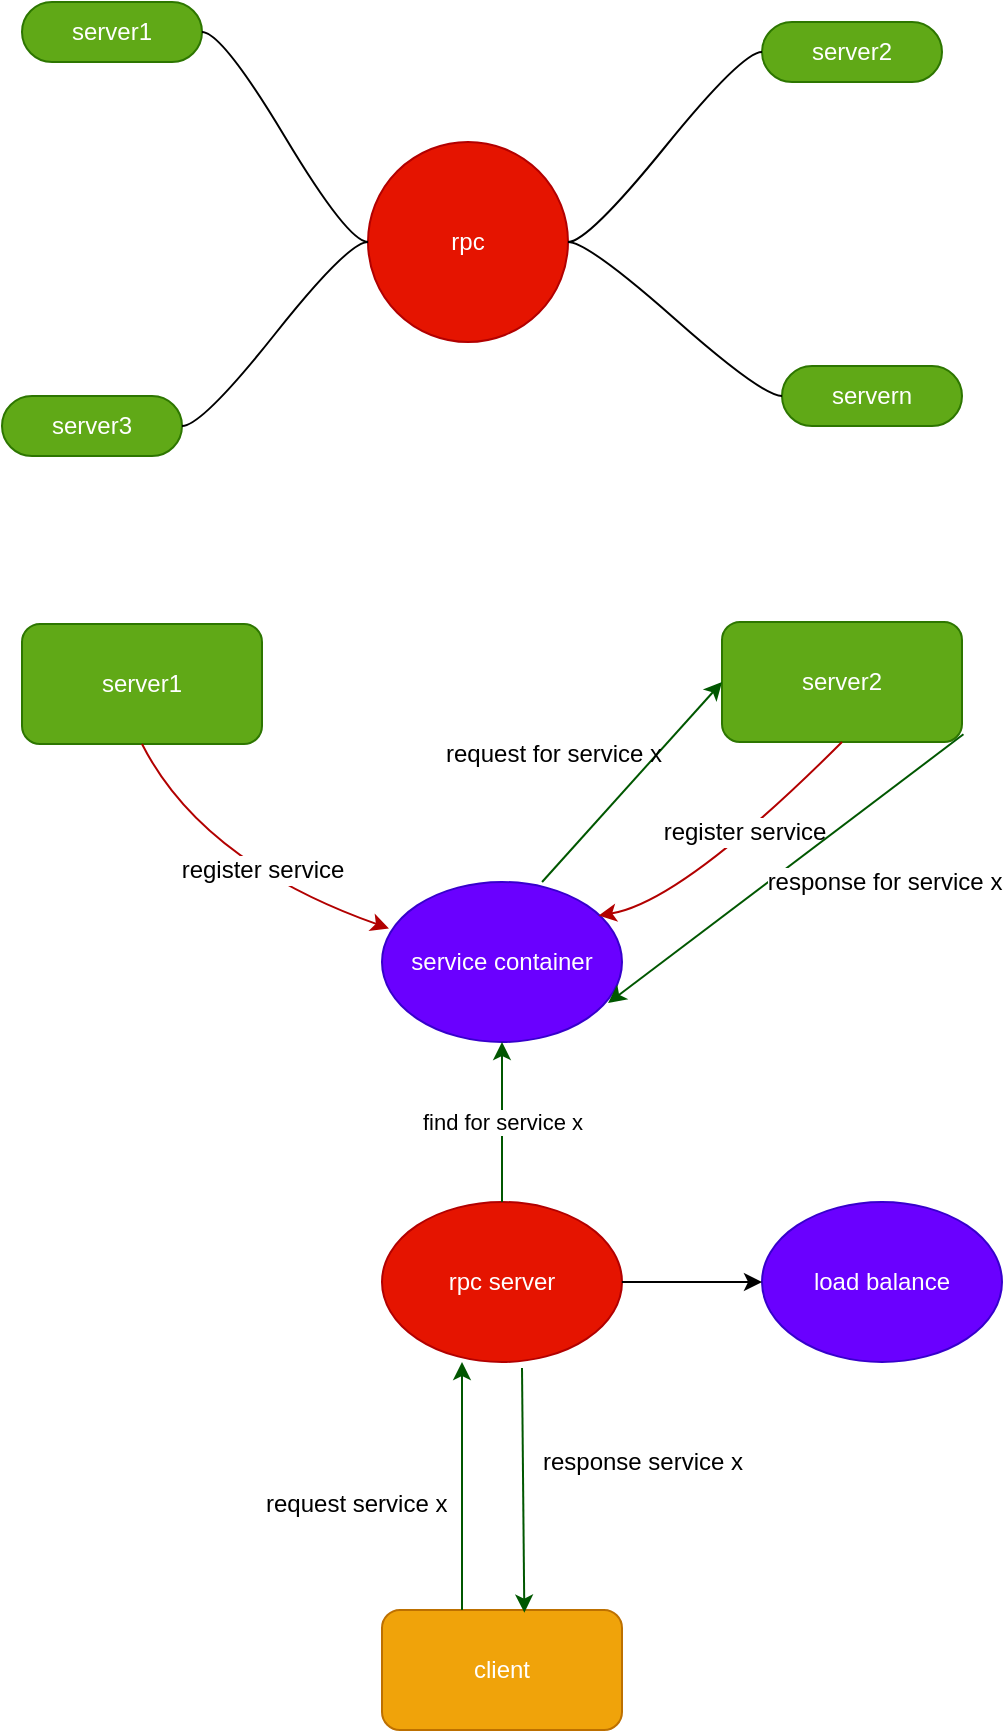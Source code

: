 <mxfile version="10.6.2" type="github"><diagram id="DMUPCsf0PYZmdhIvAWv-" name="Page-1"><mxGraphModel dx="948" dy="558" grid="1" gridSize="10" guides="1" tooltips="1" connect="1" arrows="1" fold="1" page="1" pageScale="1" pageWidth="827" pageHeight="1169" math="0" shadow="0"><root><mxCell id="0"/><mxCell id="1" parent="0"/><mxCell id="HVDgVYyzhCiEWRhVNMvn-1" value="rpc" style="ellipse;whiteSpace=wrap;html=1;aspect=fixed;fillColor=#e51400;strokeColor=#B20000;fontColor=#ffffff;" vertex="1" parent="1"><mxGeometry x="313" y="220" width="100" height="100" as="geometry"/></mxCell><mxCell id="HVDgVYyzhCiEWRhVNMvn-2" value="server2" style="whiteSpace=wrap;html=1;rounded=1;arcSize=50;align=center;verticalAlign=middle;container=1;recursiveResize=0;strokeWidth=1;autosize=1;spacing=4;treeFolding=1;fillColor=#60a917;strokeColor=#2D7600;fontColor=#ffffff;" vertex="1" collapsed="1" parent="1"><mxGeometry x="510" y="160" width="90" height="30" as="geometry"/></mxCell><mxCell id="HVDgVYyzhCiEWRhVNMvn-3" value="" style="edgeStyle=entityRelationEdgeStyle;startArrow=none;endArrow=none;segment=10;curved=1;" edge="1" target="HVDgVYyzhCiEWRhVNMvn-2" parent="1" source="HVDgVYyzhCiEWRhVNMvn-1"><mxGeometry relative="1" as="geometry"><mxPoint x="460" y="190" as="sourcePoint"/></mxGeometry></mxCell><mxCell id="HVDgVYyzhCiEWRhVNMvn-4" value="servern" style="whiteSpace=wrap;html=1;rounded=1;arcSize=50;align=center;verticalAlign=middle;container=1;recursiveResize=0;strokeWidth=1;autosize=1;spacing=4;treeFolding=1;fillColor=#60a917;strokeColor=#2D7600;fontColor=#ffffff;" vertex="1" parent="1"><mxGeometry x="520" y="332" width="90" height="30" as="geometry"/></mxCell><mxCell id="HVDgVYyzhCiEWRhVNMvn-5" value="" style="edgeStyle=entityRelationEdgeStyle;startArrow=none;endArrow=none;segment=10;curved=1;" edge="1" target="HVDgVYyzhCiEWRhVNMvn-4" parent="1" source="HVDgVYyzhCiEWRhVNMvn-1"><mxGeometry relative="1" as="geometry"><mxPoint x="444.6" y="369.8" as="sourcePoint"/></mxGeometry></mxCell><mxCell id="HVDgVYyzhCiEWRhVNMvn-6" value="server1" style="whiteSpace=wrap;html=1;rounded=1;arcSize=50;align=center;verticalAlign=middle;container=1;recursiveResize=0;strokeWidth=1;autosize=1;spacing=4;treeFolding=1;fillColor=#60a917;strokeColor=#2D7600;fontColor=#ffffff;" vertex="1" parent="1"><mxGeometry x="140" y="150" width="90" height="30" as="geometry"/></mxCell><mxCell id="HVDgVYyzhCiEWRhVNMvn-7" value="" style="edgeStyle=entityRelationEdgeStyle;startArrow=none;endArrow=none;segment=10;curved=1;" edge="1" target="HVDgVYyzhCiEWRhVNMvn-6" parent="1" source="HVDgVYyzhCiEWRhVNMvn-1"><mxGeometry relative="1" as="geometry"><mxPoint x="300" y="220" as="sourcePoint"/></mxGeometry></mxCell><mxCell id="HVDgVYyzhCiEWRhVNMvn-8" value="server3" style="whiteSpace=wrap;html=1;rounded=1;arcSize=50;align=center;verticalAlign=middle;container=1;recursiveResize=0;strokeWidth=1;autosize=1;spacing=4;treeFolding=1;fillColor=#60a917;strokeColor=#2D7600;fontColor=#ffffff;" vertex="1" parent="1"><mxGeometry x="130" y="347" width="90" height="30" as="geometry"/></mxCell><mxCell id="HVDgVYyzhCiEWRhVNMvn-9" value="" style="edgeStyle=entityRelationEdgeStyle;startArrow=none;endArrow=none;segment=10;curved=1;" edge="1" target="HVDgVYyzhCiEWRhVNMvn-8" parent="1" source="HVDgVYyzhCiEWRhVNMvn-1"><mxGeometry relative="1" as="geometry"><mxPoint x="128" y="410" as="sourcePoint"/></mxGeometry></mxCell><mxCell id="HVDgVYyzhCiEWRhVNMvn-19" value="server1" style="rounded=1;whiteSpace=wrap;html=1;strokeWidth=1;fillColor=#60a917;strokeColor=#2D7600;fontColor=#ffffff;" vertex="1" parent="1"><mxGeometry x="140" y="461" width="120" height="60" as="geometry"/></mxCell><mxCell id="HVDgVYyzhCiEWRhVNMvn-20" value="server2" style="rounded=1;whiteSpace=wrap;html=1;strokeWidth=1;fillColor=#60a917;strokeColor=#2D7600;fontColor=#ffffff;" vertex="1" parent="1"><mxGeometry x="490" y="460" width="120" height="60" as="geometry"/></mxCell><mxCell id="HVDgVYyzhCiEWRhVNMvn-21" value="rpc server" style="ellipse;whiteSpace=wrap;html=1;strokeWidth=1;fillColor=#e51400;strokeColor=#B20000;fontColor=#ffffff;" vertex="1" parent="1"><mxGeometry x="320" y="750" width="120" height="80" as="geometry"/></mxCell><mxCell id="HVDgVYyzhCiEWRhVNMvn-22" value="client" style="rounded=1;whiteSpace=wrap;html=1;strokeWidth=1;fillColor=#f0a30a;strokeColor=#BD7000;fontColor=#ffffff;" vertex="1" parent="1"><mxGeometry x="320" y="954" width="120" height="60" as="geometry"/></mxCell><mxCell id="HVDgVYyzhCiEWRhVNMvn-23" value="service container" style="ellipse;whiteSpace=wrap;html=1;strokeWidth=1;fillColor=#6a00ff;strokeColor=#3700CC;fontColor=#ffffff;" vertex="1" parent="1"><mxGeometry x="320" y="590" width="120" height="80" as="geometry"/></mxCell><mxCell id="HVDgVYyzhCiEWRhVNMvn-24" value="" style="curved=1;endArrow=classic;html=1;exitX=0.5;exitY=1;exitDx=0;exitDy=0;entryX=0.029;entryY=0.29;entryDx=0;entryDy=0;entryPerimeter=0;fillColor=#e51400;strokeColor=#B20000;" edge="1" parent="1" source="HVDgVYyzhCiEWRhVNMvn-19" target="HVDgVYyzhCiEWRhVNMvn-23"><mxGeometry width="50" height="50" relative="1" as="geometry"><mxPoint x="170" y="610" as="sourcePoint"/><mxPoint x="209" y="630" as="targetPoint"/><Array as="points"><mxPoint x="230" y="580"/></Array></mxGeometry></mxCell><mxCell id="HVDgVYyzhCiEWRhVNMvn-27" value="register service" style="text;html=1;resizable=0;points=[];align=center;verticalAlign=middle;labelBackgroundColor=#ffffff;" vertex="1" connectable="0" parent="HVDgVYyzhCiEWRhVNMvn-24"><mxGeometry x="0.154" y="6" relative="1" as="geometry"><mxPoint as="offset"/></mxGeometry></mxCell><mxCell id="HVDgVYyzhCiEWRhVNMvn-25" value="" style="curved=1;endArrow=classic;html=1;exitX=0.5;exitY=1;exitDx=0;exitDy=0;entryX=0.902;entryY=0.21;entryDx=0;entryDy=0;entryPerimeter=0;fillColor=#e51400;strokeColor=#B20000;" edge="1" parent="1" source="HVDgVYyzhCiEWRhVNMvn-20" target="HVDgVYyzhCiEWRhVNMvn-23"><mxGeometry width="50" height="50" relative="1" as="geometry"><mxPoint x="430" y="610" as="sourcePoint"/><mxPoint x="540" y="600" as="targetPoint"/><Array as="points"><mxPoint x="470" y="600"/></Array></mxGeometry></mxCell><mxCell id="HVDgVYyzhCiEWRhVNMvn-26" value="register service" style="text;html=1;resizable=0;points=[];align=center;verticalAlign=middle;labelBackgroundColor=#ffffff;" vertex="1" connectable="0" parent="HVDgVYyzhCiEWRhVNMvn-25"><mxGeometry x="-0.145" y="-3" relative="1" as="geometry"><mxPoint as="offset"/></mxGeometry></mxCell><mxCell id="HVDgVYyzhCiEWRhVNMvn-28" value="" style="endArrow=classic;html=1;exitX=0.5;exitY=0;exitDx=0;exitDy=0;fillColor=#008a00;strokeColor=#005700;" edge="1" parent="1"><mxGeometry width="50" height="50" relative="1" as="geometry"><mxPoint x="360" y="954" as="sourcePoint"/><mxPoint x="360" y="830" as="targetPoint"/></mxGeometry></mxCell><mxCell id="HVDgVYyzhCiEWRhVNMvn-29" value="request service x" style="text;html=1;resizable=0;points=[];autosize=1;align=left;verticalAlign=top;spacingTop=-4;" vertex="1" parent="1"><mxGeometry x="260" y="891" width="140" height="10" as="geometry"/></mxCell><mxCell id="HVDgVYyzhCiEWRhVNMvn-30" value="find for service x" style="endArrow=classic;html=1;exitX=0.5;exitY=0;exitDx=0;exitDy=0;entryX=0.5;entryY=1;entryDx=0;entryDy=0;fillColor=#008a00;strokeColor=#005700;" edge="1" parent="1" source="HVDgVYyzhCiEWRhVNMvn-21" target="HVDgVYyzhCiEWRhVNMvn-23"><mxGeometry width="50" height="50" relative="1" as="geometry"><mxPoint x="360" y="720" as="sourcePoint"/><mxPoint x="410" y="670" as="targetPoint"/></mxGeometry></mxCell><mxCell id="HVDgVYyzhCiEWRhVNMvn-31" value="" style="endArrow=classic;html=1;exitX=0.667;exitY=0;exitDx=0;exitDy=0;exitPerimeter=0;entryX=0;entryY=0.5;entryDx=0;entryDy=0;fillColor=#008a00;strokeColor=#005700;" edge="1" parent="1" source="HVDgVYyzhCiEWRhVNMvn-23" target="HVDgVYyzhCiEWRhVNMvn-20"><mxGeometry width="50" height="50" relative="1" as="geometry"><mxPoint x="400" y="610" as="sourcePoint"/><mxPoint x="450" y="560" as="targetPoint"/></mxGeometry></mxCell><mxCell id="HVDgVYyzhCiEWRhVNMvn-32" value="request for service x" style="text;html=1;resizable=0;points=[];autosize=1;align=left;verticalAlign=top;spacingTop=-4;" vertex="1" parent="1"><mxGeometry x="350" y="516" width="160" height="10" as="geometry"/></mxCell><mxCell id="HVDgVYyzhCiEWRhVNMvn-33" value="" style="endArrow=classic;html=1;exitX=1.006;exitY=0.936;exitDx=0;exitDy=0;exitPerimeter=0;entryX=0.942;entryY=0.757;entryDx=0;entryDy=0;entryPerimeter=0;fillColor=#008a00;strokeColor=#005700;" edge="1" parent="1" source="HVDgVYyzhCiEWRhVNMvn-20" target="HVDgVYyzhCiEWRhVNMvn-23"><mxGeometry width="50" height="50" relative="1" as="geometry"><mxPoint x="640" y="590" as="sourcePoint"/><mxPoint x="690" y="540" as="targetPoint"/></mxGeometry></mxCell><mxCell id="HVDgVYyzhCiEWRhVNMvn-34" value="response for service x" style="text;html=1;resizable=0;points=[];align=center;verticalAlign=middle;labelBackgroundColor=#ffffff;" vertex="1" connectable="0" parent="HVDgVYyzhCiEWRhVNMvn-33"><mxGeometry x="0.126" y="3" relative="1" as="geometry"><mxPoint x="58" y="-4.5" as="offset"/></mxGeometry></mxCell><mxCell id="HVDgVYyzhCiEWRhVNMvn-35" value="" style="endArrow=classic;html=1;entryX=0.593;entryY=0.022;entryDx=0;entryDy=0;entryPerimeter=0;fillColor=#008a00;strokeColor=#005700;" edge="1" parent="1" target="HVDgVYyzhCiEWRhVNMvn-22"><mxGeometry width="50" height="50" relative="1" as="geometry"><mxPoint x="390" y="833" as="sourcePoint"/><mxPoint x="390" y="950" as="targetPoint"/></mxGeometry></mxCell><mxCell id="HVDgVYyzhCiEWRhVNMvn-36" value="response service x" style="text;html=1;resizable=0;points=[];align=center;verticalAlign=middle;labelBackgroundColor=#ffffff;" vertex="1" connectable="0" parent="HVDgVYyzhCiEWRhVNMvn-35"><mxGeometry x="-0.257" relative="1" as="geometry"><mxPoint x="59.5" y="1.5" as="offset"/></mxGeometry></mxCell><mxCell id="HVDgVYyzhCiEWRhVNMvn-37" value="load balance" style="ellipse;whiteSpace=wrap;html=1;strokeWidth=1;fillColor=#6a00ff;strokeColor=#3700CC;fontColor=#ffffff;" vertex="1" parent="1"><mxGeometry x="510" y="750" width="120" height="80" as="geometry"/></mxCell><mxCell id="HVDgVYyzhCiEWRhVNMvn-38" value="" style="endArrow=classic;html=1;entryX=0;entryY=0.5;entryDx=0;entryDy=0;exitX=1;exitY=0.5;exitDx=0;exitDy=0;" edge="1" parent="1" source="HVDgVYyzhCiEWRhVNMvn-21" target="HVDgVYyzhCiEWRhVNMvn-37"><mxGeometry width="50" height="50" relative="1" as="geometry"><mxPoint x="440" y="840" as="sourcePoint"/><mxPoint x="490" y="790" as="targetPoint"/></mxGeometry></mxCell></root></mxGraphModel></diagram></mxfile>